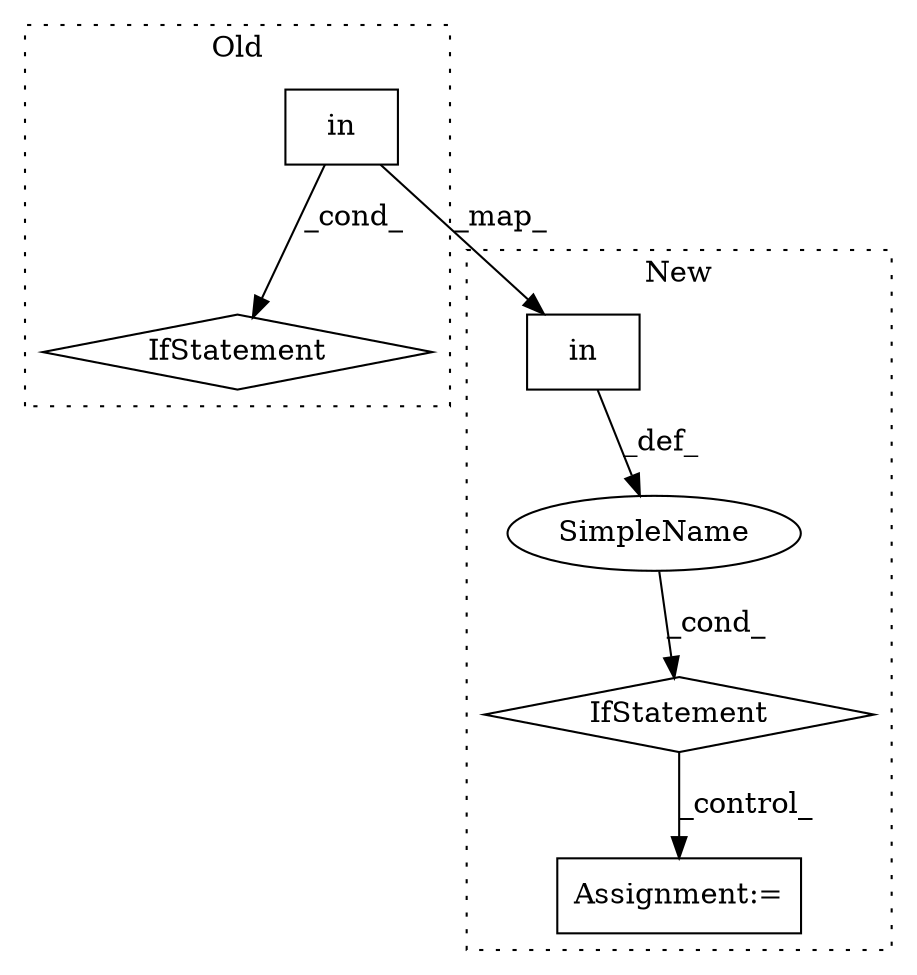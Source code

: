 digraph G {
subgraph cluster0 {
1 [label="in" a="105" s="1012" l="24" shape="box"];
4 [label="IfStatement" a="25" s="1004,1036" l="8,2" shape="diamond"];
label = "Old";
style="dotted";
}
subgraph cluster1 {
2 [label="in" a="105" s="1142" l="24" shape="box"];
3 [label="IfStatement" a="25" s="1134,1166" l="8,2" shape="diamond"];
5 [label="Assignment:=" a="7" s="1270" l="2" shape="box"];
6 [label="SimpleName" a="42" s="" l="" shape="ellipse"];
label = "New";
style="dotted";
}
1 -> 2 [label="_map_"];
1 -> 4 [label="_cond_"];
2 -> 6 [label="_def_"];
3 -> 5 [label="_control_"];
6 -> 3 [label="_cond_"];
}